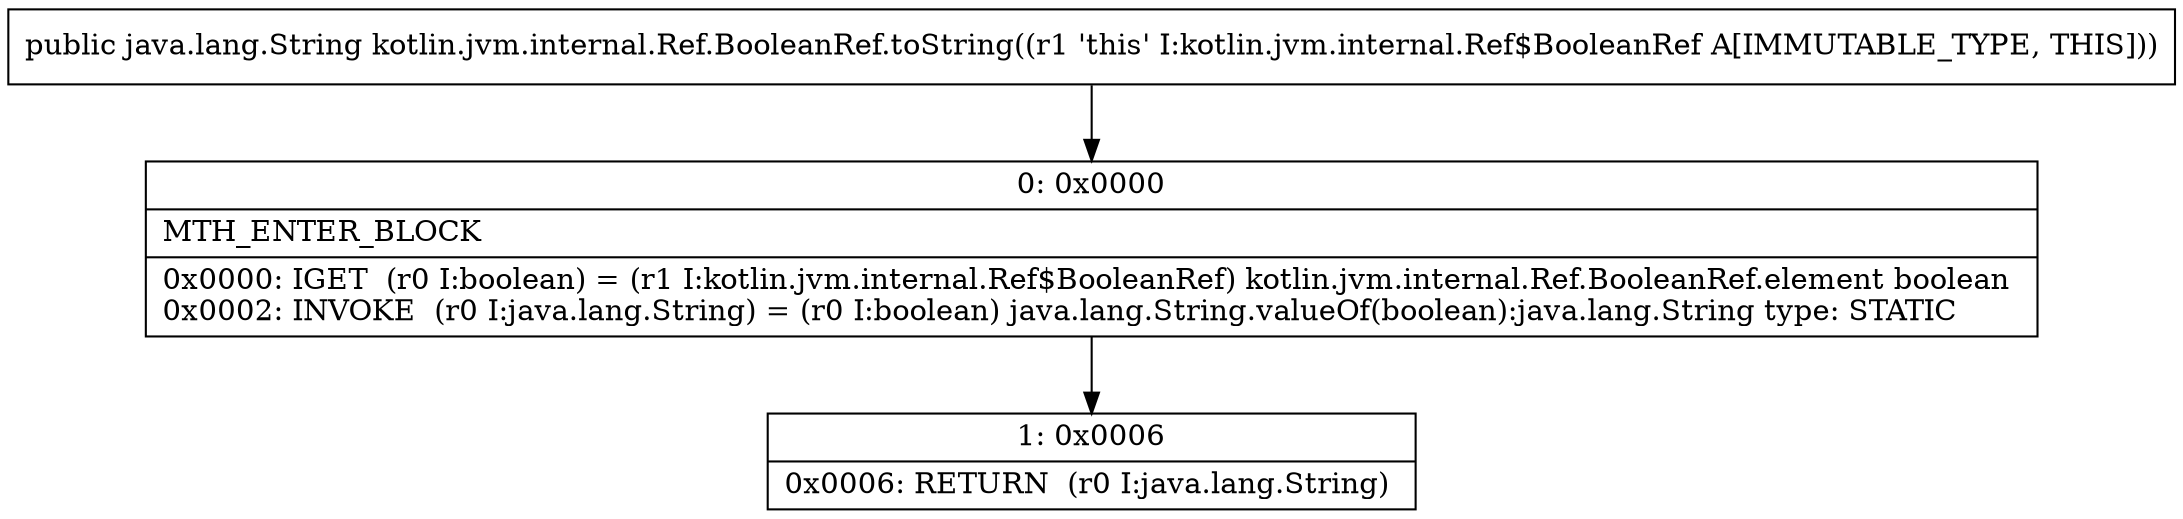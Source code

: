 digraph "CFG forkotlin.jvm.internal.Ref.BooleanRef.toString()Ljava\/lang\/String;" {
Node_0 [shape=record,label="{0\:\ 0x0000|MTH_ENTER_BLOCK\l|0x0000: IGET  (r0 I:boolean) = (r1 I:kotlin.jvm.internal.Ref$BooleanRef) kotlin.jvm.internal.Ref.BooleanRef.element boolean \l0x0002: INVOKE  (r0 I:java.lang.String) = (r0 I:boolean) java.lang.String.valueOf(boolean):java.lang.String type: STATIC \l}"];
Node_1 [shape=record,label="{1\:\ 0x0006|0x0006: RETURN  (r0 I:java.lang.String) \l}"];
MethodNode[shape=record,label="{public java.lang.String kotlin.jvm.internal.Ref.BooleanRef.toString((r1 'this' I:kotlin.jvm.internal.Ref$BooleanRef A[IMMUTABLE_TYPE, THIS])) }"];
MethodNode -> Node_0;
Node_0 -> Node_1;
}


